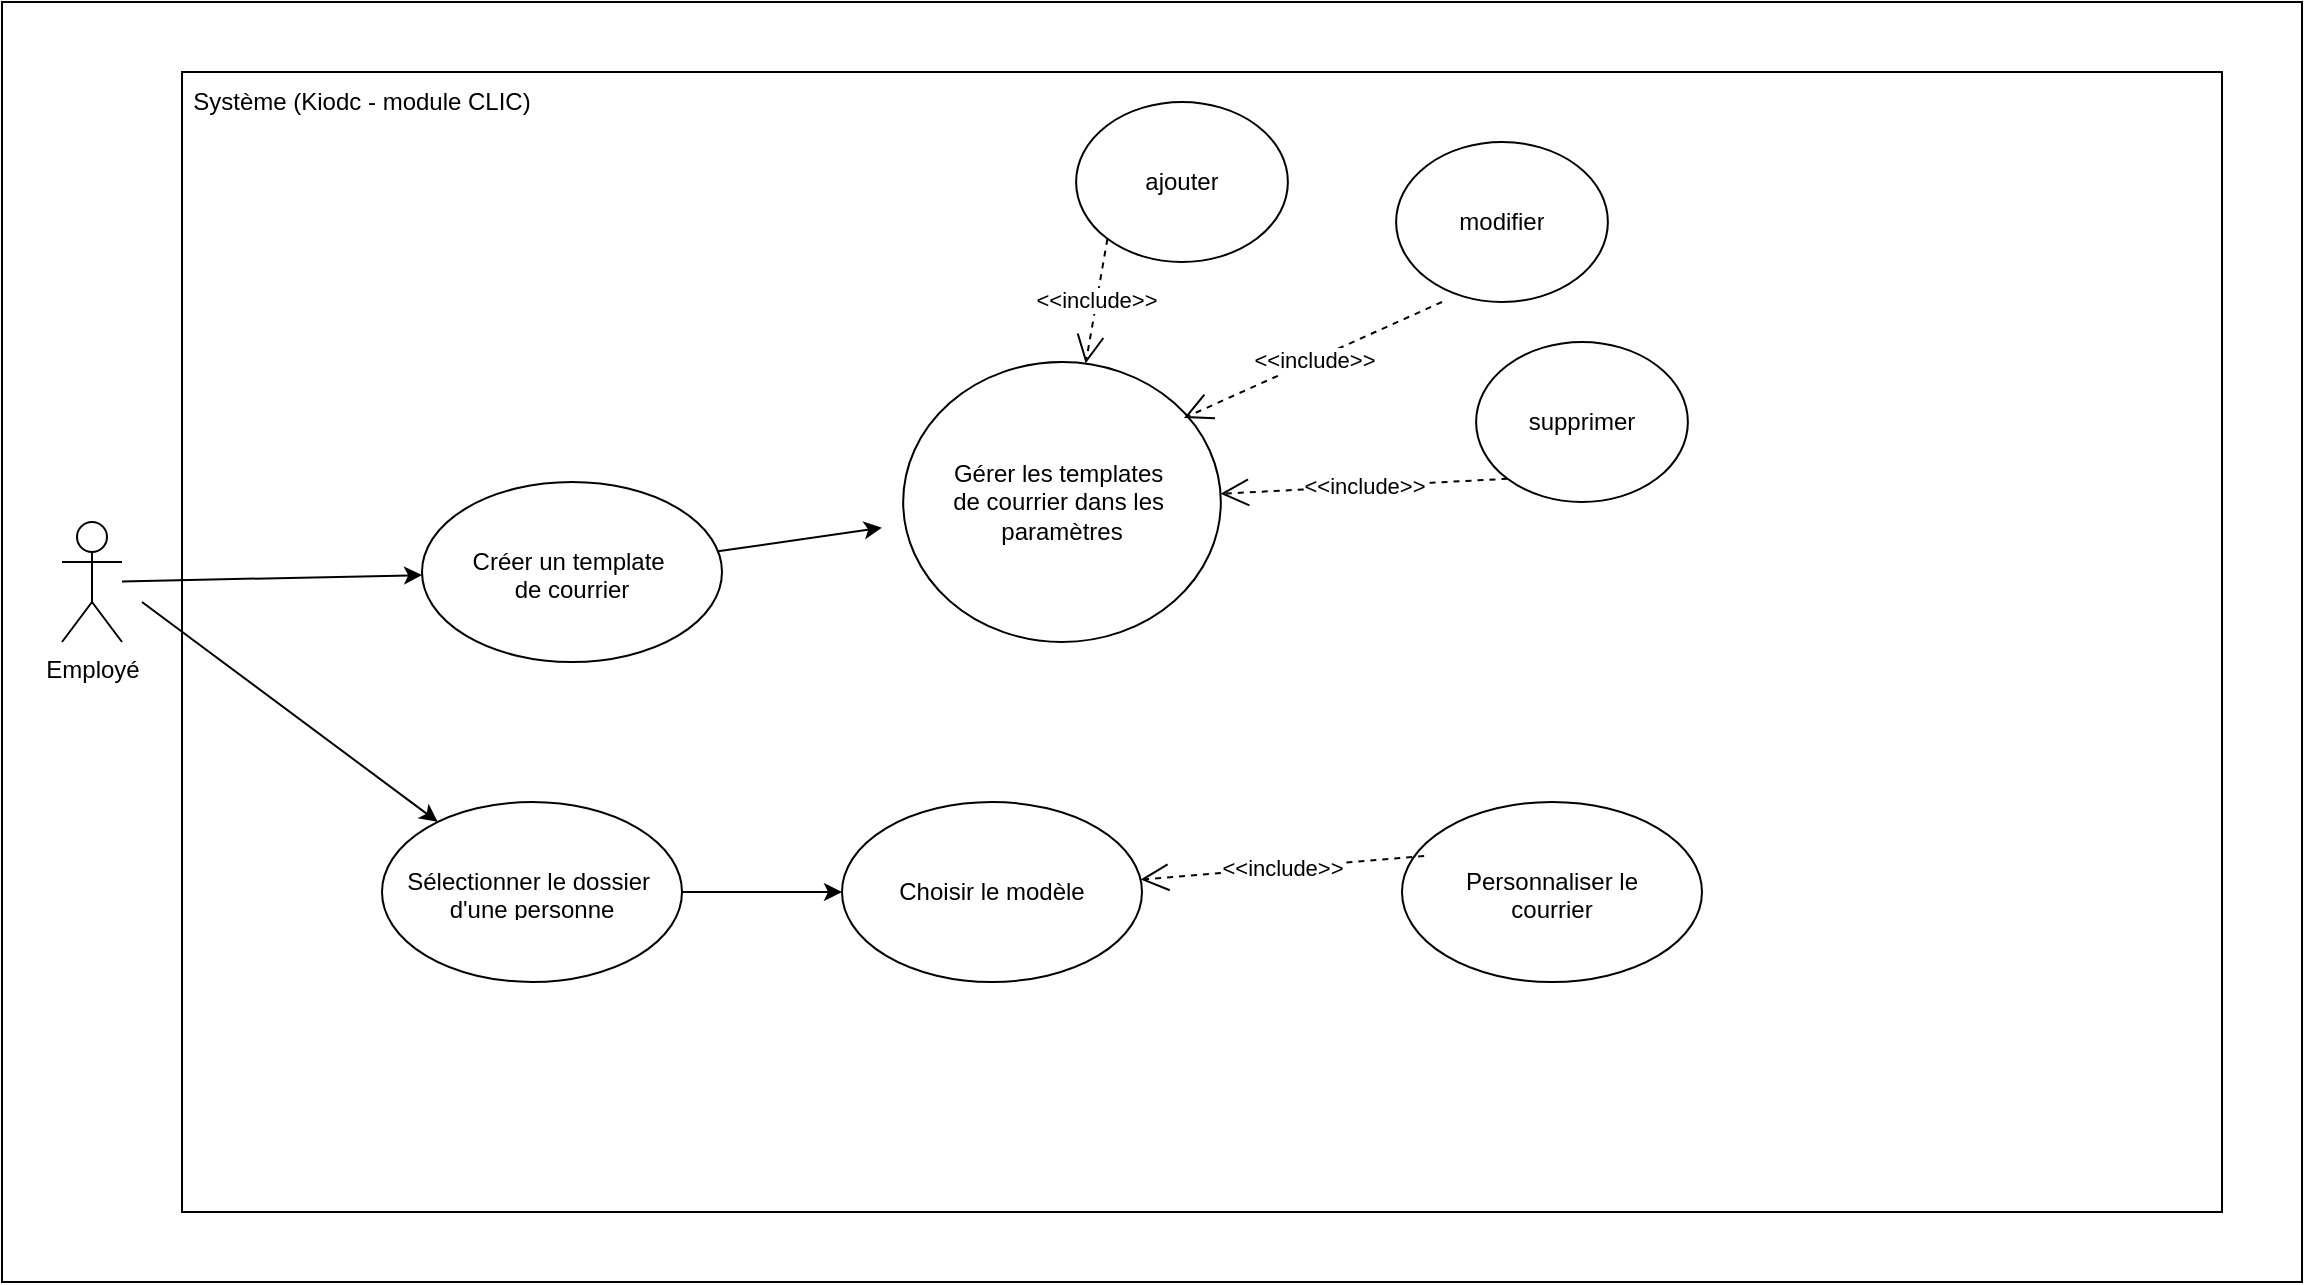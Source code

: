<mxfile version="24.7.1" type="github">
  <diagram name="Page-1" id="y5-NePWyKyB3006rCJuu">
    <mxGraphModel dx="1434" dy="786" grid="1" gridSize="10" guides="1" tooltips="1" connect="1" arrows="1" fold="1" page="1" pageScale="1" pageWidth="827" pageHeight="1169" math="0" shadow="0">
      <root>
        <mxCell id="0" />
        <mxCell id="1" parent="0" />
        <mxCell id="bwaj0blokZmfMLX8B4m3-4" value="" style="rounded=0;whiteSpace=wrap;html=1;" parent="1" vertex="1">
          <mxGeometry x="50" y="70" width="1150" height="640" as="geometry" />
        </mxCell>
        <mxCell id="bwaj0blokZmfMLX8B4m3-1" value="Employé" style="shape=umlActor;verticalLabelPosition=bottom;verticalAlign=top;html=1;outlineConnect=0;" parent="1" vertex="1">
          <mxGeometry x="80" y="330" width="30" height="60" as="geometry" />
        </mxCell>
        <mxCell id="bwaj0blokZmfMLX8B4m3-7" value="" style="rounded=0;whiteSpace=wrap;html=1;" parent="1" vertex="1">
          <mxGeometry x="140" y="105" width="1020" height="570" as="geometry" />
        </mxCell>
        <mxCell id="bwaj0blokZmfMLX8B4m3-8" value="Système (Kiodc - module CLIC)" style="text;html=1;align=center;verticalAlign=middle;whiteSpace=wrap;rounded=0;" parent="1" vertex="1">
          <mxGeometry x="140" y="105" width="180" height="30" as="geometry" />
        </mxCell>
        <mxCell id="bwaj0blokZmfMLX8B4m3-15" value="" style="group" parent="1" vertex="1" connectable="0">
          <mxGeometry x="460" y="470" width="170" height="90" as="geometry" />
        </mxCell>
        <mxCell id="bwaj0blokZmfMLX8B4m3-11" value="" style="ellipse;whiteSpace=wrap;html=1;" parent="bwaj0blokZmfMLX8B4m3-15" vertex="1">
          <mxGeometry x="10" width="150" height="90" as="geometry" />
        </mxCell>
        <mxCell id="bwaj0blokZmfMLX8B4m3-12" value=" Choisir le modèle" style="text;strokeColor=none;fillColor=none;align=center;verticalAlign=middle;spacingLeft=4;spacingRight=4;overflow=hidden;points=[[0,0.5],[1,0.5]];portConstraint=eastwest;rotatable=0;whiteSpace=wrap;html=1;" parent="bwaj0blokZmfMLX8B4m3-15" vertex="1">
          <mxGeometry y="30" width="170" height="30" as="geometry" />
        </mxCell>
        <mxCell id="bwaj0blokZmfMLX8B4m3-17" value="" style="group" parent="1" vertex="1" connectable="0">
          <mxGeometry x="580" y="120" width="120" height="80" as="geometry" />
        </mxCell>
        <mxCell id="bwaj0blokZmfMLX8B4m3-13" value="" style="ellipse;whiteSpace=wrap;html=1;" parent="bwaj0blokZmfMLX8B4m3-17" vertex="1">
          <mxGeometry x="7.059" width="105.882" height="80" as="geometry" />
        </mxCell>
        <mxCell id="bwaj0blokZmfMLX8B4m3-14" value=" ajouter" style="text;strokeColor=none;fillColor=none;align=center;verticalAlign=middle;spacingLeft=4;spacingRight=4;overflow=hidden;points=[[0,0.5],[1,0.5]];portConstraint=eastwest;rotatable=0;whiteSpace=wrap;html=1;" parent="bwaj0blokZmfMLX8B4m3-17" vertex="1">
          <mxGeometry y="26.667" width="120.0" height="26.667" as="geometry" />
        </mxCell>
        <mxCell id="bwaj0blokZmfMLX8B4m3-18" value="" style="group" parent="1" vertex="1" connectable="0">
          <mxGeometry x="250" y="310" width="170" height="90" as="geometry" />
        </mxCell>
        <mxCell id="bwaj0blokZmfMLX8B4m3-19" value="" style="ellipse;whiteSpace=wrap;html=1;" parent="bwaj0blokZmfMLX8B4m3-18" vertex="1">
          <mxGeometry x="10" width="150" height="90" as="geometry" />
        </mxCell>
        <mxCell id="bwaj0blokZmfMLX8B4m3-20" value="Créer un template&amp;nbsp;&lt;div&gt;de courrier&lt;/div&gt;" style="text;strokeColor=none;fillColor=none;align=center;verticalAlign=middle;spacingLeft=4;spacingRight=4;overflow=hidden;points=[[0,0.5],[1,0.5]];portConstraint=eastwest;rotatable=0;whiteSpace=wrap;html=1;" parent="bwaj0blokZmfMLX8B4m3-18" vertex="1">
          <mxGeometry y="30" width="170" height="30" as="geometry" />
        </mxCell>
        <mxCell id="bwaj0blokZmfMLX8B4m3-21" value="" style="group" parent="1" vertex="1" connectable="0">
          <mxGeometry x="780" y="240" width="120" height="80" as="geometry" />
        </mxCell>
        <mxCell id="bwaj0blokZmfMLX8B4m3-22" value="" style="ellipse;whiteSpace=wrap;html=1;" parent="bwaj0blokZmfMLX8B4m3-21" vertex="1">
          <mxGeometry x="7.059" width="105.882" height="80" as="geometry" />
        </mxCell>
        <mxCell id="bwaj0blokZmfMLX8B4m3-23" value=" supprimer" style="text;strokeColor=none;fillColor=none;align=center;verticalAlign=middle;spacingLeft=4;spacingRight=4;overflow=hidden;points=[[0,0.5],[1,0.5]];portConstraint=eastwest;rotatable=0;whiteSpace=wrap;html=1;" parent="bwaj0blokZmfMLX8B4m3-21" vertex="1">
          <mxGeometry y="26.667" width="120.0" height="26.667" as="geometry" />
        </mxCell>
        <mxCell id="bwaj0blokZmfMLX8B4m3-24" value="" style="group" parent="1" vertex="1" connectable="0">
          <mxGeometry x="740" y="140" width="120" height="80" as="geometry" />
        </mxCell>
        <mxCell id="bwaj0blokZmfMLX8B4m3-25" value="" style="ellipse;whiteSpace=wrap;html=1;" parent="bwaj0blokZmfMLX8B4m3-24" vertex="1">
          <mxGeometry x="7.059" width="105.882" height="80" as="geometry" />
        </mxCell>
        <mxCell id="bwaj0blokZmfMLX8B4m3-26" value=" modifier" style="text;strokeColor=none;fillColor=none;align=center;verticalAlign=middle;spacingLeft=4;spacingRight=4;overflow=hidden;points=[[0,0.5],[1,0.5]];portConstraint=eastwest;rotatable=0;whiteSpace=wrap;html=1;" parent="bwaj0blokZmfMLX8B4m3-24" vertex="1">
          <mxGeometry y="26.667" width="120.0" height="26.667" as="geometry" />
        </mxCell>
        <mxCell id="bwaj0blokZmfMLX8B4m3-27" value="" style="group" parent="1" vertex="1" connectable="0">
          <mxGeometry x="540" y="290" width="130" height="100" as="geometry" />
        </mxCell>
        <mxCell id="bwaj0blokZmfMLX8B4m3-28" value="" style="ellipse;whiteSpace=wrap;html=1;" parent="bwaj0blokZmfMLX8B4m3-27" vertex="1">
          <mxGeometry x="7.059" width="105.882" height="80" as="geometry" />
        </mxCell>
        <mxCell id="bwaj0blokZmfMLX8B4m3-29" value=" visualiser" style="text;strokeColor=none;fillColor=none;align=center;verticalAlign=middle;spacingLeft=4;spacingRight=4;overflow=hidden;points=[[0,0.5],[1,0.5]];portConstraint=eastwest;rotatable=0;whiteSpace=wrap;html=1;" parent="bwaj0blokZmfMLX8B4m3-27" vertex="1">
          <mxGeometry y="26.667" width="120.0" height="26.667" as="geometry" />
        </mxCell>
        <mxCell id="bwaj0blokZmfMLX8B4m3-16" value="" style="group" parent="bwaj0blokZmfMLX8B4m3-27" vertex="1" connectable="0">
          <mxGeometry x="-50" y="-40" width="180" height="140" as="geometry" />
        </mxCell>
        <mxCell id="bwaj0blokZmfMLX8B4m3-9" value="" style="ellipse;whiteSpace=wrap;html=1;" parent="bwaj0blokZmfMLX8B4m3-16" vertex="1">
          <mxGeometry x="10.588" width="158.824" height="140" as="geometry" />
        </mxCell>
        <mxCell id="bwaj0blokZmfMLX8B4m3-10" value=" Gérer les templates&amp;nbsp;&lt;div&gt;de courrier dans les&amp;nbsp;&lt;/div&gt;&lt;div&gt;paramètres&lt;/div&gt;" style="text;strokeColor=none;fillColor=none;align=center;verticalAlign=middle;spacingLeft=4;spacingRight=4;overflow=hidden;points=[[0,0.5],[1,0.5]];portConstraint=eastwest;rotatable=0;whiteSpace=wrap;html=1;" parent="bwaj0blokZmfMLX8B4m3-16" vertex="1">
          <mxGeometry y="46.667" width="180" height="46.667" as="geometry" />
        </mxCell>
        <mxCell id="bwaj0blokZmfMLX8B4m3-40" value="&amp;lt;&amp;lt;include&amp;gt;&amp;gt;" style="endArrow=open;endSize=12;dashed=1;html=1;rounded=0;exitX=0;exitY=1;exitDx=0;exitDy=0;" parent="1" source="bwaj0blokZmfMLX8B4m3-13" target="bwaj0blokZmfMLX8B4m3-9" edge="1">
          <mxGeometry width="160" relative="1" as="geometry">
            <mxPoint x="580" y="190" as="sourcePoint" />
            <mxPoint x="690" y="400" as="targetPoint" />
          </mxGeometry>
        </mxCell>
        <mxCell id="bwaj0blokZmfMLX8B4m3-41" value="&amp;lt;&amp;lt;include&amp;gt;&amp;gt;" style="endArrow=open;endSize=12;dashed=1;html=1;rounded=0;entryX=0.884;entryY=0.2;entryDx=0;entryDy=0;entryPerimeter=0;" parent="1" target="bwaj0blokZmfMLX8B4m3-9" edge="1">
          <mxGeometry width="160" relative="1" as="geometry">
            <mxPoint x="770" y="220" as="sourcePoint" />
            <mxPoint x="740" y="150" as="targetPoint" />
          </mxGeometry>
        </mxCell>
        <mxCell id="bwaj0blokZmfMLX8B4m3-42" value="&amp;lt;&amp;lt;include&amp;gt;&amp;gt;" style="endArrow=open;endSize=12;dashed=1;html=1;rounded=0;exitX=0;exitY=1;exitDx=0;exitDy=0;" parent="1" source="bwaj0blokZmfMLX8B4m3-22" target="bwaj0blokZmfMLX8B4m3-9" edge="1">
          <mxGeometry width="160" relative="1" as="geometry">
            <mxPoint x="565" y="332" as="sourcePoint" />
            <mxPoint x="800" y="240" as="targetPoint" />
          </mxGeometry>
        </mxCell>
        <mxCell id="bwaj0blokZmfMLX8B4m3-44" value="" style="group" parent="1" vertex="1" connectable="0">
          <mxGeometry x="230" y="470" width="170" height="90" as="geometry" />
        </mxCell>
        <mxCell id="bwaj0blokZmfMLX8B4m3-45" value="" style="ellipse;whiteSpace=wrap;html=1;" parent="bwaj0blokZmfMLX8B4m3-44" vertex="1">
          <mxGeometry x="10" width="150" height="90" as="geometry" />
        </mxCell>
        <mxCell id="bwaj0blokZmfMLX8B4m3-46" value="Sélectionner le dossier&amp;nbsp;&lt;div&gt;d&#39;une personne&lt;/div&gt;" style="text;strokeColor=none;fillColor=none;align=center;verticalAlign=middle;spacingLeft=4;spacingRight=4;overflow=hidden;points=[[0,0.5],[1,0.5]];portConstraint=eastwest;rotatable=0;whiteSpace=wrap;html=1;" parent="bwaj0blokZmfMLX8B4m3-44" vertex="1">
          <mxGeometry y="30" width="170" height="30" as="geometry" />
        </mxCell>
        <mxCell id="bwaj0blokZmfMLX8B4m3-47" value="" style="group" parent="1" vertex="1" connectable="0">
          <mxGeometry x="740" y="470" width="170" height="90" as="geometry" />
        </mxCell>
        <mxCell id="bwaj0blokZmfMLX8B4m3-48" value="" style="ellipse;whiteSpace=wrap;html=1;" parent="bwaj0blokZmfMLX8B4m3-47" vertex="1">
          <mxGeometry x="10" width="150" height="90" as="geometry" />
        </mxCell>
        <mxCell id="bwaj0blokZmfMLX8B4m3-49" value=" Personnaliser le&lt;div&gt;courrier&lt;/div&gt;" style="text;strokeColor=none;fillColor=none;align=center;verticalAlign=middle;spacingLeft=4;spacingRight=4;overflow=hidden;points=[[0,0.5],[1,0.5]];portConstraint=eastwest;rotatable=0;whiteSpace=wrap;html=1;" parent="bwaj0blokZmfMLX8B4m3-47" vertex="1">
          <mxGeometry y="30" width="170" height="30" as="geometry" />
        </mxCell>
        <mxCell id="rdwlHiR3kODwmM8puWaT-1" value="" style="endArrow=classic;html=1;rounded=0;" edge="1" parent="1" source="bwaj0blokZmfMLX8B4m3-19" target="bwaj0blokZmfMLX8B4m3-10">
          <mxGeometry width="50" height="50" relative="1" as="geometry">
            <mxPoint x="580" y="430" as="sourcePoint" />
            <mxPoint x="630" y="380" as="targetPoint" />
          </mxGeometry>
        </mxCell>
        <mxCell id="rdwlHiR3kODwmM8puWaT-2" value="" style="endArrow=classic;html=1;rounded=0;" edge="1" parent="1" source="bwaj0blokZmfMLX8B4m3-1" target="bwaj0blokZmfMLX8B4m3-19">
          <mxGeometry width="50" height="50" relative="1" as="geometry">
            <mxPoint x="580" y="430" as="sourcePoint" />
            <mxPoint x="630" y="380" as="targetPoint" />
          </mxGeometry>
        </mxCell>
        <mxCell id="rdwlHiR3kODwmM8puWaT-3" value="" style="endArrow=classic;html=1;rounded=0;" edge="1" parent="1" target="bwaj0blokZmfMLX8B4m3-45">
          <mxGeometry width="50" height="50" relative="1" as="geometry">
            <mxPoint x="120" y="370" as="sourcePoint" />
            <mxPoint x="270" y="367" as="targetPoint" />
          </mxGeometry>
        </mxCell>
        <mxCell id="rdwlHiR3kODwmM8puWaT-4" value="" style="endArrow=classic;html=1;rounded=0;" edge="1" parent="1" source="bwaj0blokZmfMLX8B4m3-45" target="bwaj0blokZmfMLX8B4m3-11">
          <mxGeometry width="50" height="50" relative="1" as="geometry">
            <mxPoint x="130" y="380" as="sourcePoint" />
            <mxPoint x="278" y="490" as="targetPoint" />
          </mxGeometry>
        </mxCell>
        <mxCell id="rdwlHiR3kODwmM8puWaT-6" value="&amp;lt;&amp;lt;include&amp;gt;&amp;gt;" style="endArrow=open;endSize=12;dashed=1;html=1;rounded=0;exitX=0.124;exitY=-0.1;exitDx=0;exitDy=0;exitPerimeter=0;" edge="1" parent="1" source="bwaj0blokZmfMLX8B4m3-49" target="bwaj0blokZmfMLX8B4m3-11">
          <mxGeometry width="160" relative="1" as="geometry">
            <mxPoint x="613" y="199" as="sourcePoint" />
            <mxPoint x="602" y="261" as="targetPoint" />
          </mxGeometry>
        </mxCell>
      </root>
    </mxGraphModel>
  </diagram>
</mxfile>
